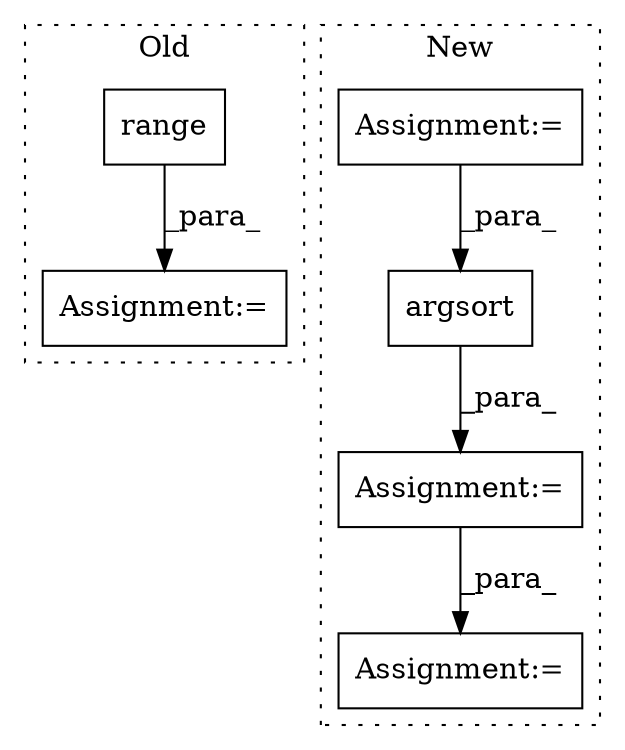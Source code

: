 digraph G {
subgraph cluster0 {
1 [label="range" a="32" s="2615,2633" l="6,1" shape="box"];
3 [label="Assignment:=" a="7" s="2550,2634" l="57,2" shape="box"];
label = "Old";
style="dotted";
}
subgraph cluster1 {
2 [label="argsort" a="32" s="2767,2788" l="8,1" shape="box"];
4 [label="Assignment:=" a="7" s="2837,2936" l="69,2" shape="box"];
5 [label="Assignment:=" a="7" s="2517" l="1" shape="box"];
6 [label="Assignment:=" a="7" s="2760" l="1" shape="box"];
label = "New";
style="dotted";
}
1 -> 3 [label="_para_"];
2 -> 6 [label="_para_"];
5 -> 2 [label="_para_"];
6 -> 4 [label="_para_"];
}
